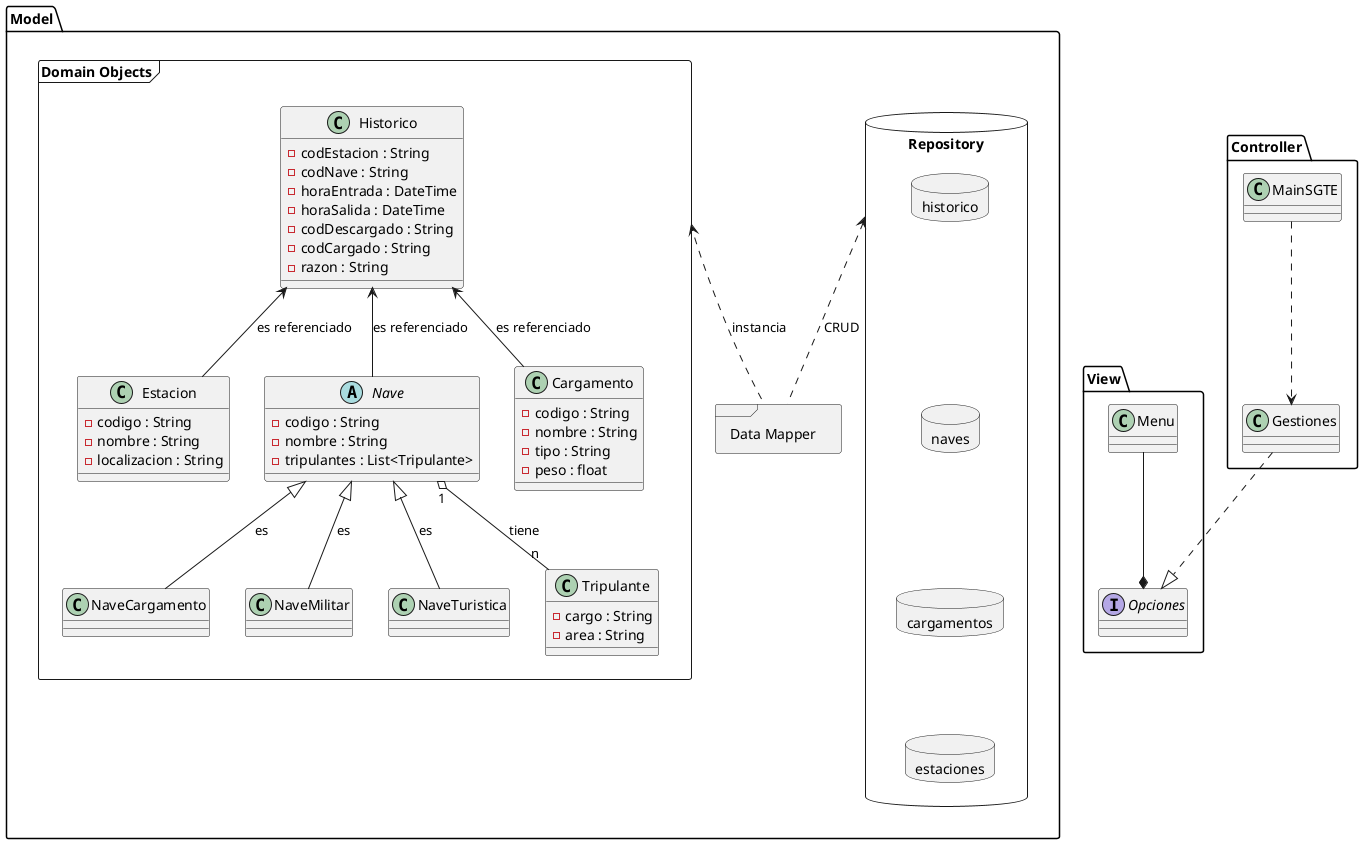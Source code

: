 @startuml
package Model <<Folder>>
{

    package Repository <<Database>> {
        package estaciones <<Database>>{

        }

        package cargamentos <<Database>>{

        }

        package naves <<Database>>{

        }

        package historico <<Database>>{

        }

        historico -[hidden]d-> naves
        naves -[hidden]d-> cargamentos
        cargamentos -[hidden]d-> estaciones 
    }

    package "Data Mapper" <<Frame>> {

    }  

    package "Domain Objects" <<Frame>> {

        class Historico
        {
            - codEstacion : String
            - codNave : String
            - horaEntrada : DateTime
            - horaSalida : DateTime
            - codDescargado : String
            - codCargado : String
            - razon : String
        }
        class Estacion
        {
            - codigo : String
            - nombre : String
            - localizacion : String
        }

        abstract class Nave
        {
            - codigo : String
            - nombre : String
            - tripulantes : List<Tripulante>    
        }

        class NaveCargamento {}

        class NaveMilitar {}

        class NaveTuristica {}

        class Tripulante
        {
            - cargo : String
            - area : String
        }

        class Cargamento
        {
            - codigo : String
            - nombre : String
            - tipo : String
            - peso : float
        }

        Nave -up-> Historico : es referenciado
        Estacion -up-> Historico : es referenciado
        Cargamento -up-> Historico : es referenciado

        Nave "1" o-- "n" Tripulante : tiene

        
        Nave <|-- NaveCargamento : es
        Nave <|-- NaveMilitar : es
        Nave <|-- NaveTuristica : es
    }

    "Domain Objects" <.. "Data Mapper" : instancia
    Repository <.. "Data Mapper" : CRUD
}

package View <<Folder>> {
    class Menu {}
    interface Opciones {}

    Menu --* Opciones
}

package Controller <<Folder>> {
    class Gestiones {}
    class MainSGTE {}

    MainSGTE ..> Gestiones
    Gestiones ..|> Opciones
}
    

/'
class Empresa
{
    -String codigo
    -String nombre
}

class EmpresaTransporte{

}

class Info
{

}

class Actual
{
    -String codNave
    -Date fechaEntrada
    -String razon
}

class NavesConocidas
{

}    

class Estaciones
{

}

Empresa <|-- EmpresaTransporte
'/
@enduml
